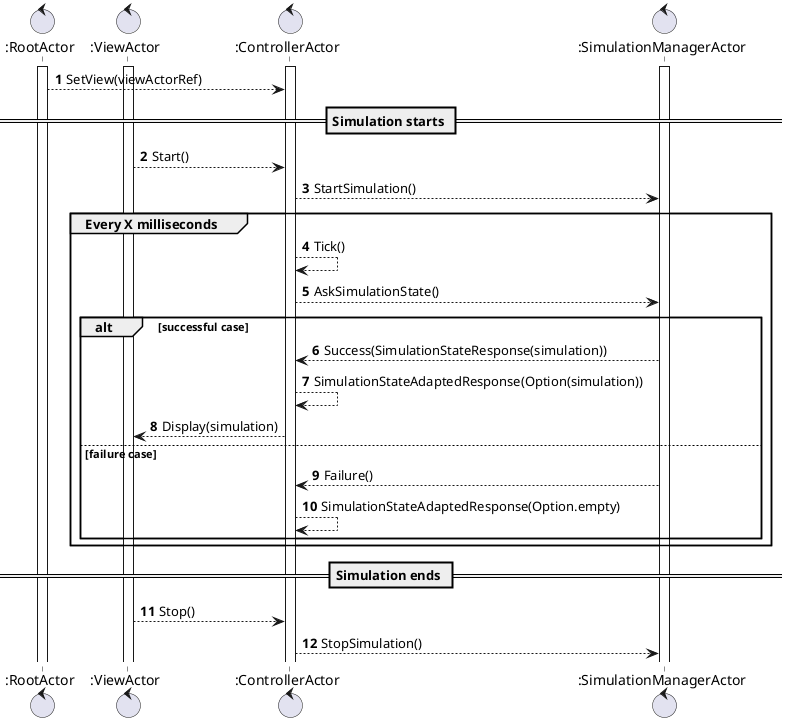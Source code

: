 @startuml
autonumber

control ":RootActor" as root
control ":ViewActor" as view
control ":ControllerActor" as controller
control ":SimulationManagerActor" as simulationManager

activate root
activate controller
activate view
activate simulationManager

root --> controller: SetView(viewActorRef)

== Simulation starts ==
view --> controller: Start()
controller --> simulationManager: StartSimulation()

group Every X milliseconds
    controller --> controller: Tick()
    controller --> simulationManager: AskSimulationState()
    alt successful case
        simulationManager --> controller: Success(SimulationStateResponse(simulation))
        controller --> controller: SimulationStateAdaptedResponse(Option(simulation))
        controller --> view: Display(simulation)
    else failure case
        simulationManager --> controller: Failure()
        controller --> controller: SimulationStateAdaptedResponse(Option.empty)
    end
end

== Simulation ends ==
view --> controller: Stop()
controller --> simulationManager: StopSimulation()

@enduml